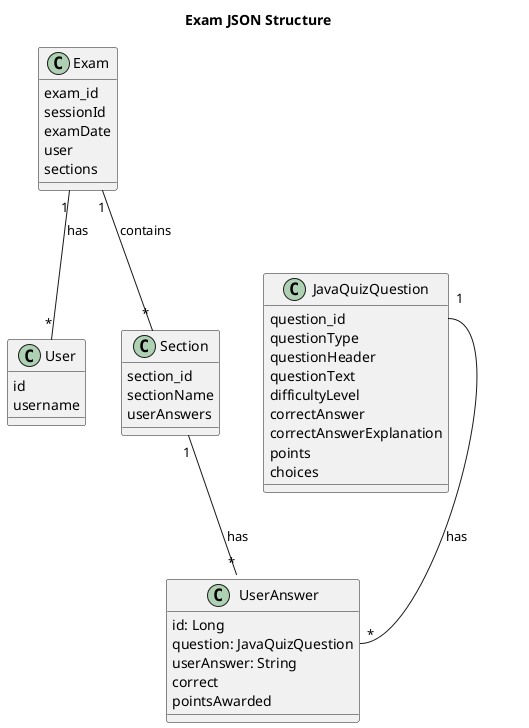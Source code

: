 @startuml
title Exam JSON Structure

class Exam {
    exam_id
    sessionId
    examDate
    user
    sections
}

class User {
    id
    username
}

class Section {
    section_id
    sectionName
    userAnswers
}

class JavaQuizQuestion {
    question_id
    questionType
    questionHeader
    questionText
    difficultyLevel
    correctAnswer
    correctAnswerExplanation
    points
    choices
}

class UserAnswer {
    id: Long
    question: JavaQuizQuestion
    userAnswer: String
    correct
    pointsAwarded
}

Exam "1" -- "*" User : has
Exam "1" -- "*" Section : contains
Section "1" -- "*" UserAnswer : has
JavaQuizQuestion::question_id "1" -- "*" UserAnswer::question : has

@enduml